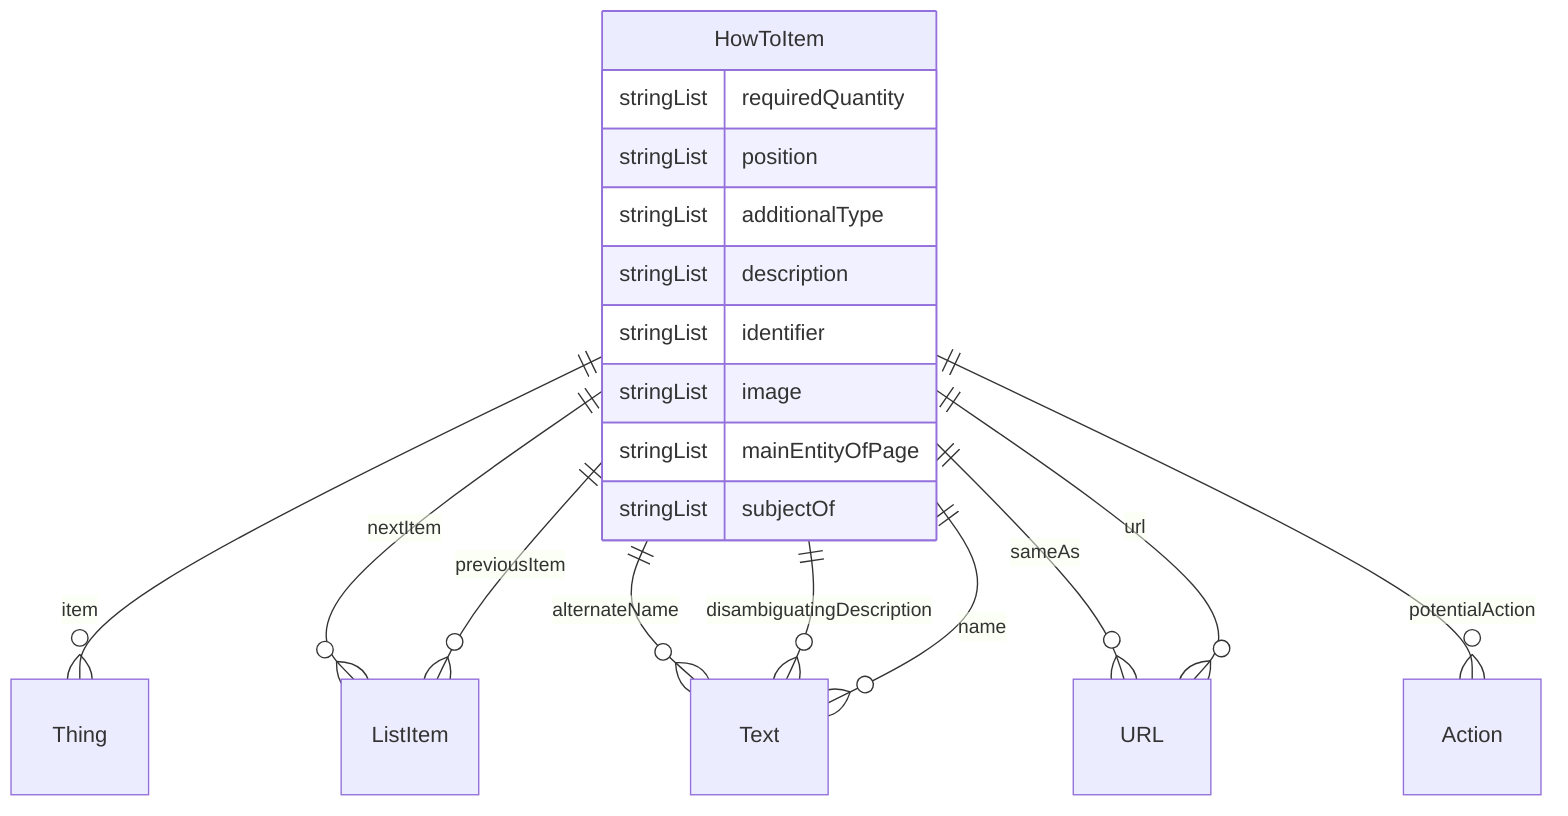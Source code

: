 erDiagram
HowToItem {
    stringList requiredQuantity  
    stringList position  
    stringList additionalType  
    stringList description  
    stringList identifier  
    stringList image  
    stringList mainEntityOfPage  
    stringList subjectOf  
}

HowToItem ||--}o Thing : "item"
HowToItem ||--}o ListItem : "nextItem"
HowToItem ||--}o ListItem : "previousItem"
HowToItem ||--}o Text : "alternateName"
HowToItem ||--}o Text : "disambiguatingDescription"
HowToItem ||--}o Text : "name"
HowToItem ||--}o URL : "sameAs"
HowToItem ||--}o Action : "potentialAction"
HowToItem ||--}o URL : "url"
